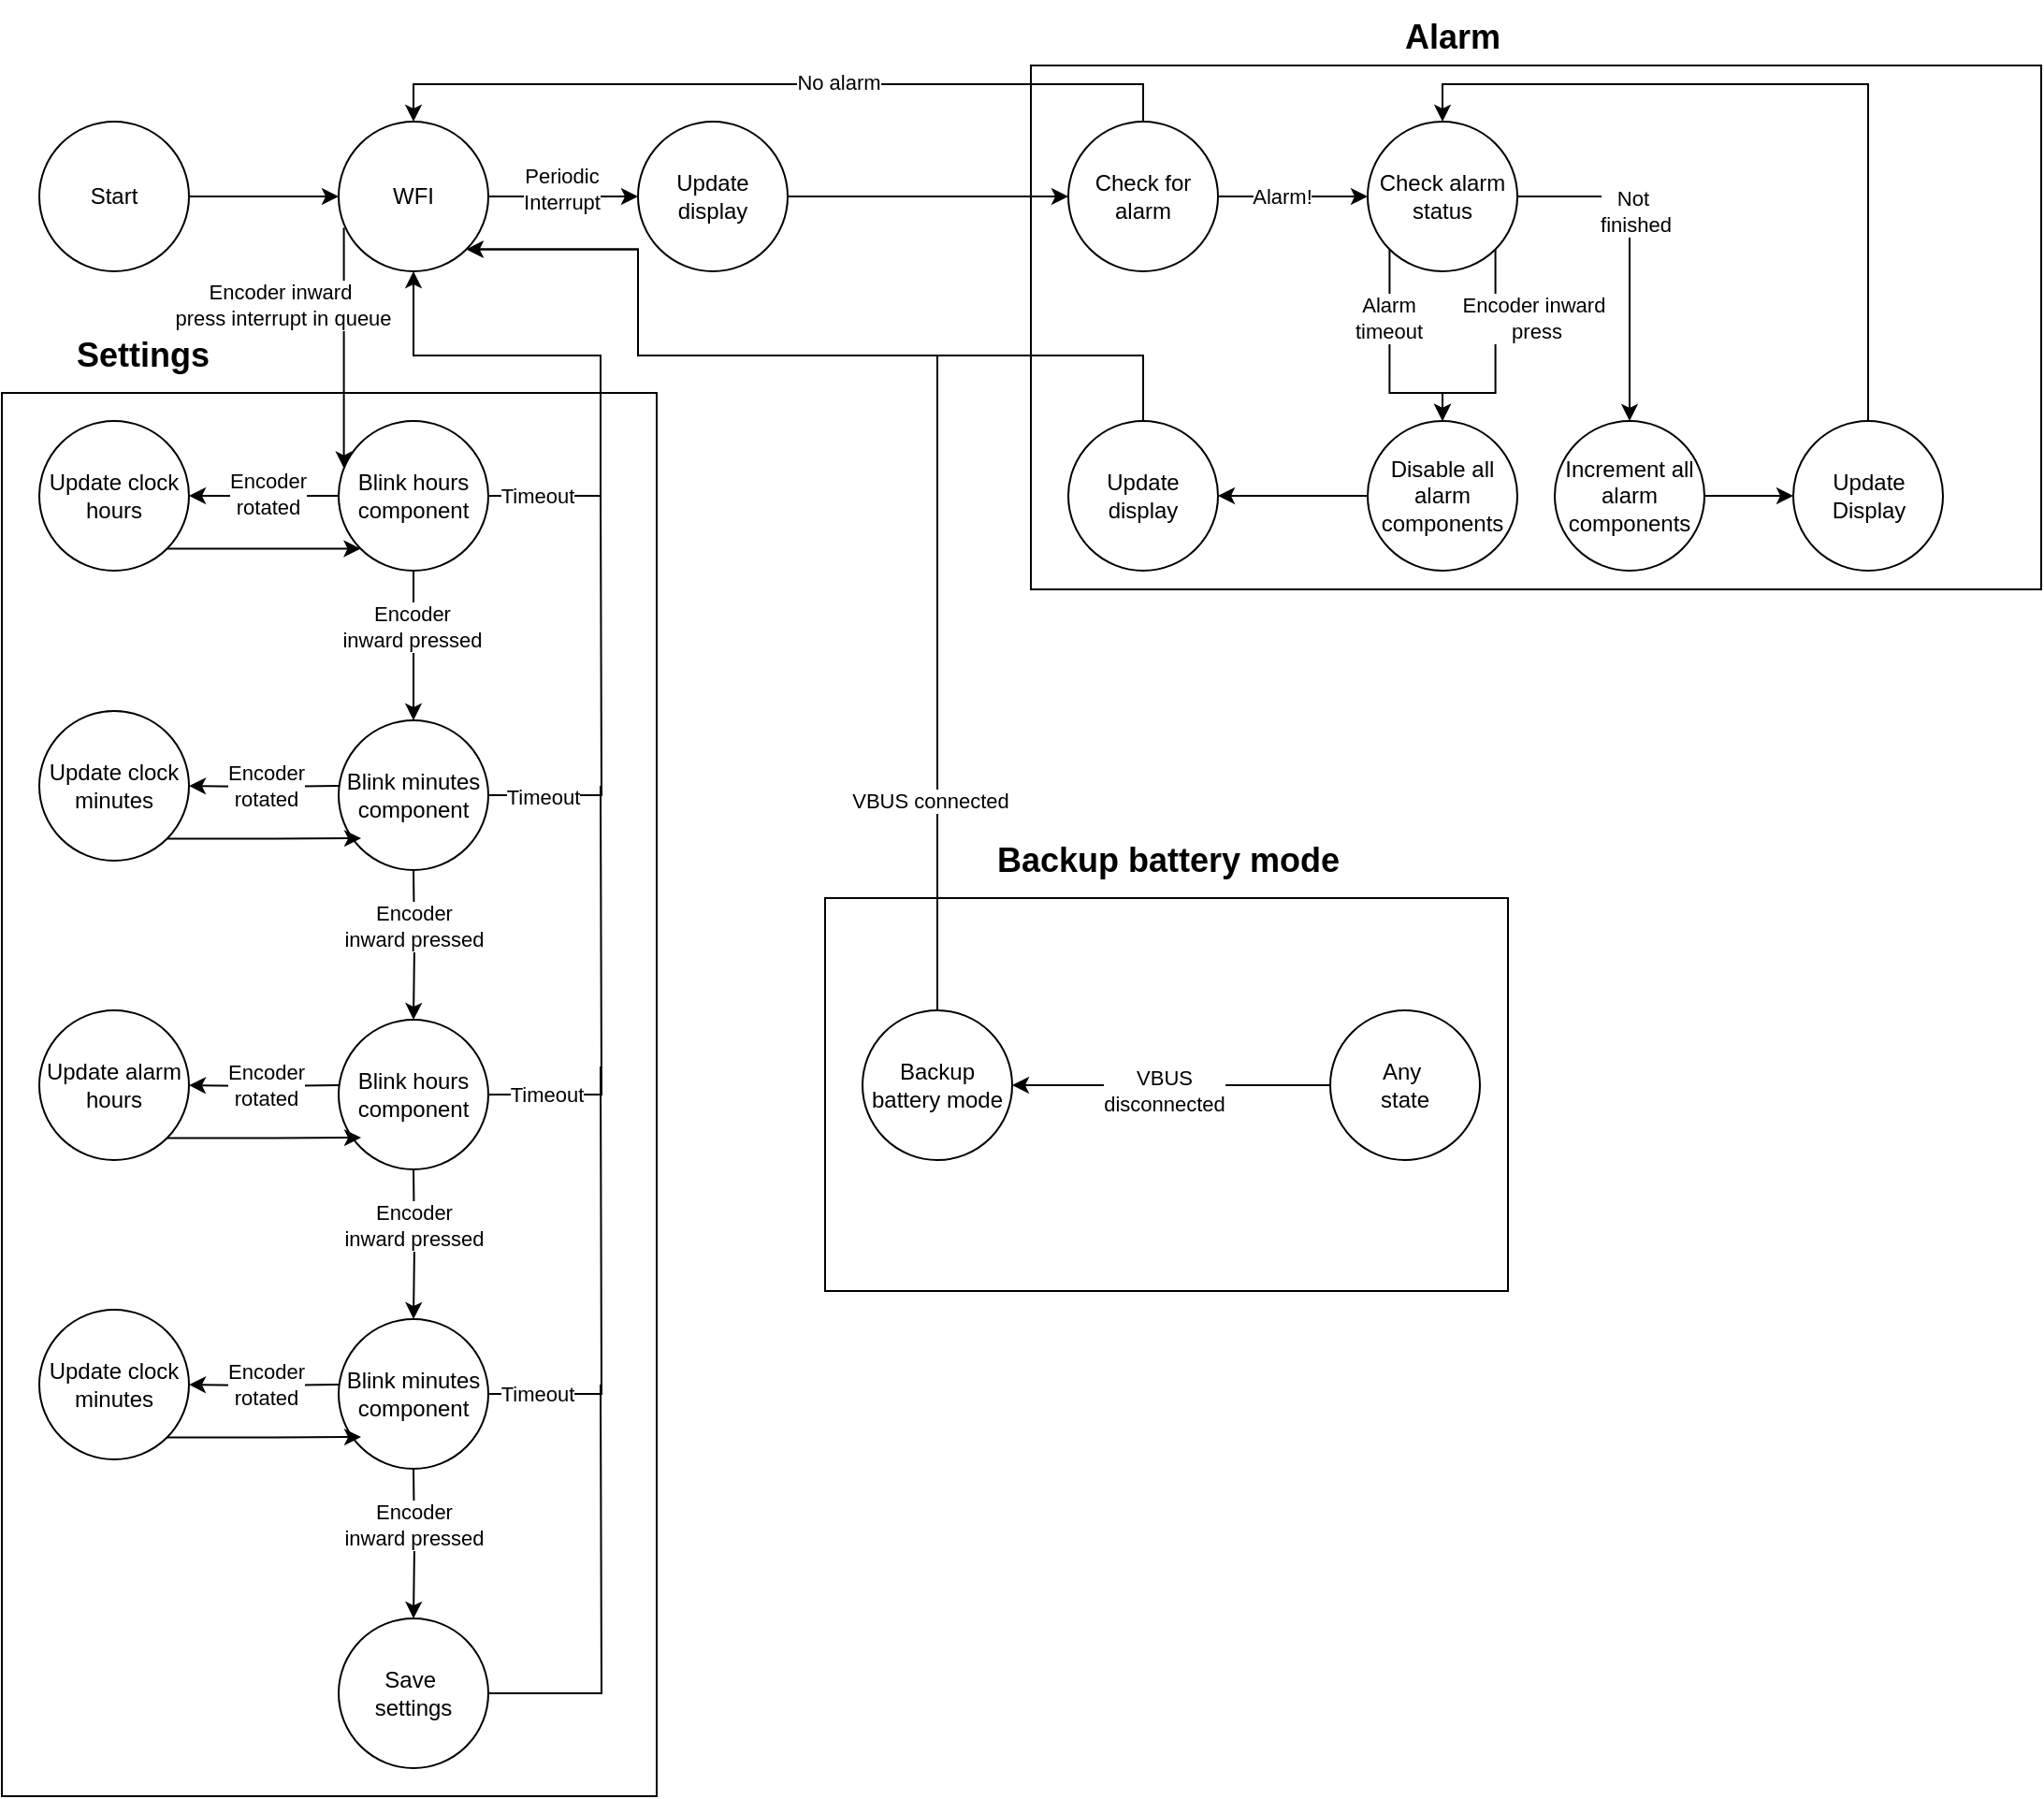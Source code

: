 <mxfile version="26.0.9">
  <diagram name="Page-1" id="yBey_Jp7JPVnCeSHmxGp">
    <mxGraphModel dx="1750" dy="1032" grid="1" gridSize="10" guides="1" tooltips="1" connect="1" arrows="1" fold="1" page="1" pageScale="1" pageWidth="850" pageHeight="1100" math="0" shadow="0">
      <root>
        <mxCell id="0" />
        <mxCell id="1" parent="0" />
        <mxCell id="_CYLrO0l909DppjqsBsy-43" value="" style="rounded=0;whiteSpace=wrap;html=1;fillColor=none;" vertex="1" parent="1">
          <mxGeometry x="590" y="45" width="540" height="280" as="geometry" />
        </mxCell>
        <mxCell id="_CYLrO0l909DppjqsBsy-84" value="" style="rounded=0;whiteSpace=wrap;html=1;fillColor=none;" vertex="1" parent="1">
          <mxGeometry x="40" y="220" width="350" height="750" as="geometry" />
        </mxCell>
        <mxCell id="_CYLrO0l909DppjqsBsy-3" value="" style="edgeStyle=orthogonalEdgeStyle;rounded=0;orthogonalLoop=1;jettySize=auto;html=1;" edge="1" parent="1" source="_CYLrO0l909DppjqsBsy-1" target="_CYLrO0l909DppjqsBsy-2">
          <mxGeometry relative="1" as="geometry" />
        </mxCell>
        <mxCell id="_CYLrO0l909DppjqsBsy-1" value="Start" style="ellipse;whiteSpace=wrap;html=1;aspect=fixed;" vertex="1" parent="1">
          <mxGeometry x="60" y="75" width="80" height="80" as="geometry" />
        </mxCell>
        <mxCell id="_CYLrO0l909DppjqsBsy-41" value="" style="edgeStyle=orthogonalEdgeStyle;rounded=0;orthogonalLoop=1;jettySize=auto;html=1;exitX=0.035;exitY=0.708;exitDx=0;exitDy=0;exitPerimeter=0;" edge="1" parent="1" source="_CYLrO0l909DppjqsBsy-2" target="_CYLrO0l909DppjqsBsy-40">
          <mxGeometry relative="1" as="geometry">
            <Array as="points">
              <mxPoint x="223" y="220" />
              <mxPoint x="223" y="220" />
            </Array>
          </mxGeometry>
        </mxCell>
        <mxCell id="_CYLrO0l909DppjqsBsy-42" value="Encoder inward&amp;nbsp;&lt;div&gt;press&lt;span style=&quot;background-color: light-dark(#ffffff, var(--ge-dark-color, #121212)); color: light-dark(rgb(0, 0, 0), rgb(255, 255, 255));&quot;&gt;&amp;nbsp;interrupt in queue&lt;/span&gt;&lt;/div&gt;" style="edgeLabel;html=1;align=center;verticalAlign=middle;resizable=0;points=[];" vertex="1" connectable="0" parent="_CYLrO0l909DppjqsBsy-41">
          <mxGeometry x="-0.365" y="-4" relative="1" as="geometry">
            <mxPoint x="-29" as="offset" />
          </mxGeometry>
        </mxCell>
        <mxCell id="_CYLrO0l909DppjqsBsy-133" value="" style="edgeStyle=orthogonalEdgeStyle;rounded=0;orthogonalLoop=1;jettySize=auto;html=1;" edge="1" parent="1" source="_CYLrO0l909DppjqsBsy-2" target="_CYLrO0l909DppjqsBsy-132">
          <mxGeometry relative="1" as="geometry" />
        </mxCell>
        <mxCell id="_CYLrO0l909DppjqsBsy-134" value="Periodic&lt;br&gt;Interrupt" style="edgeLabel;html=1;align=center;verticalAlign=middle;resizable=0;points=[];" vertex="1" connectable="0" parent="_CYLrO0l909DppjqsBsy-133">
          <mxGeometry x="-0.03" y="4" relative="1" as="geometry">
            <mxPoint as="offset" />
          </mxGeometry>
        </mxCell>
        <mxCell id="_CYLrO0l909DppjqsBsy-2" value="WFI" style="ellipse;whiteSpace=wrap;html=1;aspect=fixed;" vertex="1" parent="1">
          <mxGeometry x="220" y="75" width="80" height="80" as="geometry" />
        </mxCell>
        <mxCell id="_CYLrO0l909DppjqsBsy-8" value="" style="edgeStyle=orthogonalEdgeStyle;rounded=0;orthogonalLoop=1;jettySize=auto;html=1;" edge="1" parent="1" source="_CYLrO0l909DppjqsBsy-4">
          <mxGeometry relative="1" as="geometry">
            <mxPoint x="770" y="115" as="targetPoint" />
          </mxGeometry>
        </mxCell>
        <mxCell id="_CYLrO0l909DppjqsBsy-15" value="Alarm!" style="edgeLabel;html=1;align=center;verticalAlign=middle;resizable=0;points=[];" vertex="1" connectable="0" parent="_CYLrO0l909DppjqsBsy-8">
          <mxGeometry x="-0.15" relative="1" as="geometry">
            <mxPoint as="offset" />
          </mxGeometry>
        </mxCell>
        <mxCell id="_CYLrO0l909DppjqsBsy-136" style="edgeStyle=orthogonalEdgeStyle;rounded=0;orthogonalLoop=1;jettySize=auto;html=1;entryX=0.5;entryY=0;entryDx=0;entryDy=0;" edge="1" parent="1" source="_CYLrO0l909DppjqsBsy-4" target="_CYLrO0l909DppjqsBsy-2">
          <mxGeometry relative="1" as="geometry">
            <Array as="points">
              <mxPoint x="650" y="55" />
              <mxPoint x="260" y="55" />
            </Array>
          </mxGeometry>
        </mxCell>
        <mxCell id="_CYLrO0l909DppjqsBsy-137" value="No alarm" style="edgeLabel;html=1;align=center;verticalAlign=middle;resizable=0;points=[];" vertex="1" connectable="0" parent="_CYLrO0l909DppjqsBsy-136">
          <mxGeometry x="-0.147" y="-1" relative="1" as="geometry">
            <mxPoint as="offset" />
          </mxGeometry>
        </mxCell>
        <mxCell id="_CYLrO0l909DppjqsBsy-4" value="Check for alarm" style="ellipse;whiteSpace=wrap;html=1;aspect=fixed;" vertex="1" parent="1">
          <mxGeometry x="610" y="75" width="80" height="80" as="geometry" />
        </mxCell>
        <mxCell id="_CYLrO0l909DppjqsBsy-29" value="" style="edgeStyle=orthogonalEdgeStyle;rounded=0;orthogonalLoop=1;jettySize=auto;html=1;" edge="1" parent="1" source="_CYLrO0l909DppjqsBsy-26" target="_CYLrO0l909DppjqsBsy-28">
          <mxGeometry relative="1" as="geometry" />
        </mxCell>
        <mxCell id="_CYLrO0l909DppjqsBsy-30" value="Not&amp;nbsp;&lt;div&gt;finished&lt;/div&gt;" style="edgeLabel;html=1;align=center;verticalAlign=middle;resizable=0;points=[];" vertex="1" connectable="0" parent="_CYLrO0l909DppjqsBsy-29">
          <mxGeometry x="-0.245" y="3" relative="1" as="geometry">
            <mxPoint as="offset" />
          </mxGeometry>
        </mxCell>
        <mxCell id="_CYLrO0l909DppjqsBsy-34" value="" style="edgeStyle=orthogonalEdgeStyle;rounded=0;orthogonalLoop=1;jettySize=auto;html=1;exitX=0;exitY=1;exitDx=0;exitDy=0;entryX=0.5;entryY=0;entryDx=0;entryDy=0;" edge="1" parent="1" source="_CYLrO0l909DppjqsBsy-26" target="_CYLrO0l909DppjqsBsy-33">
          <mxGeometry relative="1" as="geometry">
            <Array as="points">
              <mxPoint x="782" y="220" />
              <mxPoint x="810" y="220" />
            </Array>
          </mxGeometry>
        </mxCell>
        <mxCell id="_CYLrO0l909DppjqsBsy-91" value="Alarm&lt;br&gt;timeout" style="edgeLabel;html=1;align=center;verticalAlign=middle;resizable=0;points=[];" vertex="1" connectable="0" parent="_CYLrO0l909DppjqsBsy-34">
          <mxGeometry x="-0.402" y="-1" relative="1" as="geometry">
            <mxPoint as="offset" />
          </mxGeometry>
        </mxCell>
        <mxCell id="_CYLrO0l909DppjqsBsy-89" style="edgeStyle=orthogonalEdgeStyle;rounded=0;orthogonalLoop=1;jettySize=auto;html=1;exitX=1;exitY=1;exitDx=0;exitDy=0;entryX=0.5;entryY=0;entryDx=0;entryDy=0;" edge="1" parent="1" source="_CYLrO0l909DppjqsBsy-26" target="_CYLrO0l909DppjqsBsy-33">
          <mxGeometry relative="1" as="geometry">
            <Array as="points">
              <mxPoint x="838" y="220" />
              <mxPoint x="810" y="220" />
            </Array>
          </mxGeometry>
        </mxCell>
        <mxCell id="_CYLrO0l909DppjqsBsy-26" value="Check alarm status" style="ellipse;whiteSpace=wrap;html=1;aspect=fixed;" vertex="1" parent="1">
          <mxGeometry x="770" y="75" width="80" height="80" as="geometry" />
        </mxCell>
        <mxCell id="_CYLrO0l909DppjqsBsy-141" style="edgeStyle=orthogonalEdgeStyle;rounded=0;orthogonalLoop=1;jettySize=auto;html=1;entryX=0;entryY=0.5;entryDx=0;entryDy=0;" edge="1" parent="1" source="_CYLrO0l909DppjqsBsy-28" target="_CYLrO0l909DppjqsBsy-140">
          <mxGeometry relative="1" as="geometry" />
        </mxCell>
        <mxCell id="_CYLrO0l909DppjqsBsy-28" value="Increment all alarm components" style="ellipse;whiteSpace=wrap;html=1;aspect=fixed;" vertex="1" parent="1">
          <mxGeometry x="870" y="235" width="80" height="80" as="geometry" />
        </mxCell>
        <mxCell id="_CYLrO0l909DppjqsBsy-144" value="" style="edgeStyle=orthogonalEdgeStyle;rounded=0;orthogonalLoop=1;jettySize=auto;html=1;" edge="1" parent="1" source="_CYLrO0l909DppjqsBsy-33" target="_CYLrO0l909DppjqsBsy-143">
          <mxGeometry relative="1" as="geometry" />
        </mxCell>
        <mxCell id="_CYLrO0l909DppjqsBsy-33" value="Disable all alarm components" style="ellipse;whiteSpace=wrap;html=1;aspect=fixed;" vertex="1" parent="1">
          <mxGeometry x="770" y="235" width="80" height="80" as="geometry" />
        </mxCell>
        <mxCell id="_CYLrO0l909DppjqsBsy-52" value="" style="edgeStyle=orthogonalEdgeStyle;rounded=0;orthogonalLoop=1;jettySize=auto;html=1;" edge="1" parent="1" source="_CYLrO0l909DppjqsBsy-40" target="_CYLrO0l909DppjqsBsy-51">
          <mxGeometry relative="1" as="geometry" />
        </mxCell>
        <mxCell id="_CYLrO0l909DppjqsBsy-53" value="Encoder &lt;br&gt;rotated" style="edgeLabel;html=1;align=center;verticalAlign=middle;resizable=0;points=[];" vertex="1" connectable="0" parent="_CYLrO0l909DppjqsBsy-52">
          <mxGeometry x="-0.035" y="-1" relative="1" as="geometry">
            <mxPoint as="offset" />
          </mxGeometry>
        </mxCell>
        <mxCell id="_CYLrO0l909DppjqsBsy-55" value="" style="edgeStyle=orthogonalEdgeStyle;rounded=0;orthogonalLoop=1;jettySize=auto;html=1;" edge="1" parent="1" source="_CYLrO0l909DppjqsBsy-40" target="_CYLrO0l909DppjqsBsy-54">
          <mxGeometry relative="1" as="geometry" />
        </mxCell>
        <mxCell id="_CYLrO0l909DppjqsBsy-57" value="Encoder&lt;br&gt;inward pressed" style="edgeLabel;html=1;align=center;verticalAlign=middle;resizable=0;points=[];" vertex="1" connectable="0" parent="_CYLrO0l909DppjqsBsy-55">
          <mxGeometry x="-0.265" y="-1" relative="1" as="geometry">
            <mxPoint as="offset" />
          </mxGeometry>
        </mxCell>
        <mxCell id="_CYLrO0l909DppjqsBsy-102" style="edgeStyle=orthogonalEdgeStyle;rounded=0;orthogonalLoop=1;jettySize=auto;html=1;entryX=0.5;entryY=1;entryDx=0;entryDy=0;" edge="1" parent="1" source="_CYLrO0l909DppjqsBsy-40" target="_CYLrO0l909DppjqsBsy-2">
          <mxGeometry relative="1" as="geometry">
            <mxPoint x="360" y="170" as="targetPoint" />
            <Array as="points">
              <mxPoint x="360" y="275" />
              <mxPoint x="360" y="200" />
              <mxPoint x="260" y="200" />
            </Array>
          </mxGeometry>
        </mxCell>
        <mxCell id="_CYLrO0l909DppjqsBsy-123" value="Timeout" style="edgeLabel;html=1;align=center;verticalAlign=middle;resizable=0;points=[];" vertex="1" connectable="0" parent="_CYLrO0l909DppjqsBsy-102">
          <mxGeometry x="-0.816" relative="1" as="geometry">
            <mxPoint as="offset" />
          </mxGeometry>
        </mxCell>
        <mxCell id="_CYLrO0l909DppjqsBsy-40" value="Blink hours component" style="ellipse;whiteSpace=wrap;html=1;aspect=fixed;" vertex="1" parent="1">
          <mxGeometry x="220" y="235" width="80" height="80" as="geometry" />
        </mxCell>
        <mxCell id="_CYLrO0l909DppjqsBsy-47" value="Alarm" style="text;html=1;align=center;verticalAlign=middle;resizable=0;points=[];autosize=1;strokeColor=none;fillColor=none;fontStyle=1;fontSize=18;" vertex="1" parent="1">
          <mxGeometry x="780" y="10" width="70" height="40" as="geometry" />
        </mxCell>
        <mxCell id="_CYLrO0l909DppjqsBsy-59" style="edgeStyle=orthogonalEdgeStyle;rounded=0;orthogonalLoop=1;jettySize=auto;html=1;exitX=1;exitY=1;exitDx=0;exitDy=0;entryX=0;entryY=1;entryDx=0;entryDy=0;" edge="1" parent="1" source="_CYLrO0l909DppjqsBsy-51" target="_CYLrO0l909DppjqsBsy-40">
          <mxGeometry relative="1" as="geometry" />
        </mxCell>
        <mxCell id="_CYLrO0l909DppjqsBsy-51" value="Update clock hours" style="ellipse;whiteSpace=wrap;html=1;aspect=fixed;" vertex="1" parent="1">
          <mxGeometry x="60" y="235" width="80" height="80" as="geometry" />
        </mxCell>
        <mxCell id="_CYLrO0l909DppjqsBsy-106" style="edgeStyle=orthogonalEdgeStyle;rounded=0;orthogonalLoop=1;jettySize=auto;html=1;endArrow=none;startFill=0;exitX=1;exitY=0.5;exitDx=0;exitDy=0;" edge="1" parent="1" source="_CYLrO0l909DppjqsBsy-54">
          <mxGeometry relative="1" as="geometry">
            <mxPoint x="360" y="270" as="targetPoint" />
            <mxPoint x="340" y="435.0" as="sourcePoint" />
          </mxGeometry>
        </mxCell>
        <mxCell id="_CYLrO0l909DppjqsBsy-124" value="Timeout" style="edgeLabel;html=1;align=center;verticalAlign=middle;resizable=0;points=[];" vertex="1" connectable="0" parent="_CYLrO0l909DppjqsBsy-106">
          <mxGeometry x="-0.743" y="-1" relative="1" as="geometry">
            <mxPoint as="offset" />
          </mxGeometry>
        </mxCell>
        <mxCell id="_CYLrO0l909DppjqsBsy-54" value="Blink minutes component" style="ellipse;whiteSpace=wrap;html=1;aspect=fixed;" vertex="1" parent="1">
          <mxGeometry x="220" y="395" width="80" height="80" as="geometry" />
        </mxCell>
        <mxCell id="_CYLrO0l909DppjqsBsy-60" value="" style="edgeStyle=orthogonalEdgeStyle;rounded=0;orthogonalLoop=1;jettySize=auto;html=1;" edge="1" parent="1" target="_CYLrO0l909DppjqsBsy-63">
          <mxGeometry relative="1" as="geometry">
            <mxPoint x="220" y="430" as="sourcePoint" />
          </mxGeometry>
        </mxCell>
        <mxCell id="_CYLrO0l909DppjqsBsy-61" value="Encoder &lt;br&gt;rotated" style="edgeLabel;html=1;align=center;verticalAlign=middle;resizable=0;points=[];" vertex="1" connectable="0" parent="_CYLrO0l909DppjqsBsy-60">
          <mxGeometry x="-0.035" y="-1" relative="1" as="geometry">
            <mxPoint as="offset" />
          </mxGeometry>
        </mxCell>
        <mxCell id="_CYLrO0l909DppjqsBsy-62" style="edgeStyle=orthogonalEdgeStyle;rounded=0;orthogonalLoop=1;jettySize=auto;html=1;exitX=1;exitY=1;exitDx=0;exitDy=0;entryX=0;entryY=1;entryDx=0;entryDy=0;" edge="1" parent="1" source="_CYLrO0l909DppjqsBsy-63">
          <mxGeometry relative="1" as="geometry">
            <mxPoint x="232" y="458" as="targetPoint" />
          </mxGeometry>
        </mxCell>
        <mxCell id="_CYLrO0l909DppjqsBsy-63" value="Update clock minutes" style="ellipse;whiteSpace=wrap;html=1;aspect=fixed;" vertex="1" parent="1">
          <mxGeometry x="60" y="390" width="80" height="80" as="geometry" />
        </mxCell>
        <mxCell id="_CYLrO0l909DppjqsBsy-70" value="" style="edgeStyle=orthogonalEdgeStyle;rounded=0;orthogonalLoop=1;jettySize=auto;html=1;" edge="1" parent="1" target="_CYLrO0l909DppjqsBsy-72">
          <mxGeometry relative="1" as="geometry">
            <mxPoint x="260" y="475" as="sourcePoint" />
          </mxGeometry>
        </mxCell>
        <mxCell id="_CYLrO0l909DppjqsBsy-71" value="Encoder&lt;br&gt;inward pressed" style="edgeLabel;html=1;align=center;verticalAlign=middle;resizable=0;points=[];" vertex="1" connectable="0" parent="_CYLrO0l909DppjqsBsy-70">
          <mxGeometry x="-0.265" y="-1" relative="1" as="geometry">
            <mxPoint as="offset" />
          </mxGeometry>
        </mxCell>
        <mxCell id="_CYLrO0l909DppjqsBsy-107" style="edgeStyle=orthogonalEdgeStyle;rounded=0;orthogonalLoop=1;jettySize=auto;html=1;endArrow=none;startFill=0;exitX=1;exitY=0.5;exitDx=0;exitDy=0;" edge="1" parent="1" source="_CYLrO0l909DppjqsBsy-72">
          <mxGeometry relative="1" as="geometry">
            <mxPoint x="360" y="430" as="targetPoint" />
            <mxPoint x="340" y="595.0" as="sourcePoint" />
          </mxGeometry>
        </mxCell>
        <mxCell id="_CYLrO0l909DppjqsBsy-125" value="Timeout" style="edgeLabel;html=1;align=center;verticalAlign=middle;resizable=0;points=[];" vertex="1" connectable="0" parent="_CYLrO0l909DppjqsBsy-107">
          <mxGeometry x="-0.801" y="-1" relative="1" as="geometry">
            <mxPoint x="8" y="-1" as="offset" />
          </mxGeometry>
        </mxCell>
        <mxCell id="_CYLrO0l909DppjqsBsy-72" value="Blink hours component" style="ellipse;whiteSpace=wrap;html=1;aspect=fixed;" vertex="1" parent="1">
          <mxGeometry x="220" y="555" width="80" height="80" as="geometry" />
        </mxCell>
        <mxCell id="_CYLrO0l909DppjqsBsy-73" value="" style="edgeStyle=orthogonalEdgeStyle;rounded=0;orthogonalLoop=1;jettySize=auto;html=1;" edge="1" parent="1" target="_CYLrO0l909DppjqsBsy-76">
          <mxGeometry relative="1" as="geometry">
            <mxPoint x="220" y="590" as="sourcePoint" />
          </mxGeometry>
        </mxCell>
        <mxCell id="_CYLrO0l909DppjqsBsy-74" value="Encoder &lt;br&gt;rotated" style="edgeLabel;html=1;align=center;verticalAlign=middle;resizable=0;points=[];" vertex="1" connectable="0" parent="_CYLrO0l909DppjqsBsy-73">
          <mxGeometry x="-0.035" y="-1" relative="1" as="geometry">
            <mxPoint as="offset" />
          </mxGeometry>
        </mxCell>
        <mxCell id="_CYLrO0l909DppjqsBsy-75" style="edgeStyle=orthogonalEdgeStyle;rounded=0;orthogonalLoop=1;jettySize=auto;html=1;exitX=1;exitY=1;exitDx=0;exitDy=0;entryX=0;entryY=1;entryDx=0;entryDy=0;" edge="1" parent="1" source="_CYLrO0l909DppjqsBsy-76">
          <mxGeometry relative="1" as="geometry">
            <mxPoint x="232" y="618" as="targetPoint" />
          </mxGeometry>
        </mxCell>
        <mxCell id="_CYLrO0l909DppjqsBsy-76" value="Update alarm hours" style="ellipse;whiteSpace=wrap;html=1;aspect=fixed;" vertex="1" parent="1">
          <mxGeometry x="60" y="550" width="80" height="80" as="geometry" />
        </mxCell>
        <mxCell id="_CYLrO0l909DppjqsBsy-77" value="" style="edgeStyle=orthogonalEdgeStyle;rounded=0;orthogonalLoop=1;jettySize=auto;html=1;" edge="1" parent="1" target="_CYLrO0l909DppjqsBsy-79">
          <mxGeometry relative="1" as="geometry">
            <mxPoint x="260" y="635" as="sourcePoint" />
          </mxGeometry>
        </mxCell>
        <mxCell id="_CYLrO0l909DppjqsBsy-78" value="Encoder&lt;br&gt;inward pressed" style="edgeLabel;html=1;align=center;verticalAlign=middle;resizable=0;points=[];" vertex="1" connectable="0" parent="_CYLrO0l909DppjqsBsy-77">
          <mxGeometry x="-0.265" y="-1" relative="1" as="geometry">
            <mxPoint as="offset" />
          </mxGeometry>
        </mxCell>
        <mxCell id="_CYLrO0l909DppjqsBsy-108" style="edgeStyle=orthogonalEdgeStyle;rounded=0;orthogonalLoop=1;jettySize=auto;html=1;endArrow=none;startFill=0;exitX=1;exitY=0.5;exitDx=0;exitDy=0;" edge="1" parent="1" source="_CYLrO0l909DppjqsBsy-79">
          <mxGeometry relative="1" as="geometry">
            <mxPoint x="360" y="580" as="targetPoint" />
            <mxPoint x="340" y="755.0" as="sourcePoint" />
          </mxGeometry>
        </mxCell>
        <mxCell id="_CYLrO0l909DppjqsBsy-126" value="Timeout" style="edgeLabel;html=1;align=center;verticalAlign=middle;resizable=0;points=[];" vertex="1" connectable="0" parent="_CYLrO0l909DppjqsBsy-108">
          <mxGeometry x="-0.78" relative="1" as="geometry">
            <mxPoint as="offset" />
          </mxGeometry>
        </mxCell>
        <mxCell id="_CYLrO0l909DppjqsBsy-79" value="Blink minutes component" style="ellipse;whiteSpace=wrap;html=1;aspect=fixed;" vertex="1" parent="1">
          <mxGeometry x="220" y="715" width="80" height="80" as="geometry" />
        </mxCell>
        <mxCell id="_CYLrO0l909DppjqsBsy-80" value="" style="edgeStyle=orthogonalEdgeStyle;rounded=0;orthogonalLoop=1;jettySize=auto;html=1;" edge="1" parent="1" target="_CYLrO0l909DppjqsBsy-83">
          <mxGeometry relative="1" as="geometry">
            <mxPoint x="220" y="750" as="sourcePoint" />
          </mxGeometry>
        </mxCell>
        <mxCell id="_CYLrO0l909DppjqsBsy-81" value="Encoder &lt;br&gt;rotated" style="edgeLabel;html=1;align=center;verticalAlign=middle;resizable=0;points=[];" vertex="1" connectable="0" parent="_CYLrO0l909DppjqsBsy-80">
          <mxGeometry x="-0.035" y="-1" relative="1" as="geometry">
            <mxPoint as="offset" />
          </mxGeometry>
        </mxCell>
        <mxCell id="_CYLrO0l909DppjqsBsy-82" style="edgeStyle=orthogonalEdgeStyle;rounded=0;orthogonalLoop=1;jettySize=auto;html=1;exitX=1;exitY=1;exitDx=0;exitDy=0;entryX=0;entryY=1;entryDx=0;entryDy=0;" edge="1" parent="1" source="_CYLrO0l909DppjqsBsy-83">
          <mxGeometry relative="1" as="geometry">
            <mxPoint x="232" y="778" as="targetPoint" />
          </mxGeometry>
        </mxCell>
        <mxCell id="_CYLrO0l909DppjqsBsy-83" value="Update clock minutes" style="ellipse;whiteSpace=wrap;html=1;aspect=fixed;" vertex="1" parent="1">
          <mxGeometry x="60" y="710" width="80" height="80" as="geometry" />
        </mxCell>
        <mxCell id="_CYLrO0l909DppjqsBsy-85" value="Settings" style="text;html=1;align=center;verticalAlign=middle;resizable=0;points=[];autosize=1;strokeColor=none;fillColor=none;fontStyle=1;fontSize=18;" vertex="1" parent="1">
          <mxGeometry x="70" y="180" width="90" height="40" as="geometry" />
        </mxCell>
        <mxCell id="_CYLrO0l909DppjqsBsy-90" value="Encoder inward&amp;nbsp;&lt;div&gt;press&lt;/div&gt;" style="edgeLabel;html=1;align=center;verticalAlign=middle;resizable=0;points=[];" vertex="1" connectable="0" parent="1">
          <mxGeometry x="860" y="180.002" as="geometry" />
        </mxCell>
        <mxCell id="_CYLrO0l909DppjqsBsy-92" value="" style="rounded=0;whiteSpace=wrap;html=1;fillColor=none;" vertex="1" parent="1">
          <mxGeometry x="480" y="490" width="365" height="210" as="geometry" />
        </mxCell>
        <mxCell id="_CYLrO0l909DppjqsBsy-96" value="" style="edgeStyle=orthogonalEdgeStyle;rounded=0;orthogonalLoop=1;jettySize=auto;html=1;" edge="1" parent="1" source="_CYLrO0l909DppjqsBsy-93" target="_CYLrO0l909DppjqsBsy-95">
          <mxGeometry relative="1" as="geometry" />
        </mxCell>
        <mxCell id="_CYLrO0l909DppjqsBsy-97" value="VBUS&lt;br&gt;disconnected" style="edgeLabel;html=1;align=center;verticalAlign=middle;resizable=0;points=[];" vertex="1" connectable="0" parent="_CYLrO0l909DppjqsBsy-96">
          <mxGeometry x="0.051" y="3" relative="1" as="geometry">
            <mxPoint as="offset" />
          </mxGeometry>
        </mxCell>
        <mxCell id="_CYLrO0l909DppjqsBsy-93" value="Any&amp;nbsp;&lt;div&gt;state&lt;/div&gt;" style="ellipse;whiteSpace=wrap;html=1;aspect=fixed;" vertex="1" parent="1">
          <mxGeometry x="750" y="550" width="80" height="80" as="geometry" />
        </mxCell>
        <mxCell id="_CYLrO0l909DppjqsBsy-147" style="edgeStyle=orthogonalEdgeStyle;rounded=0;orthogonalLoop=1;jettySize=auto;html=1;entryX=1;entryY=1;entryDx=0;entryDy=0;" edge="1" parent="1" source="_CYLrO0l909DppjqsBsy-95" target="_CYLrO0l909DppjqsBsy-2">
          <mxGeometry relative="1" as="geometry">
            <Array as="points">
              <mxPoint x="540" y="200" />
              <mxPoint x="380" y="200" />
              <mxPoint x="380" y="143" />
            </Array>
          </mxGeometry>
        </mxCell>
        <mxCell id="_CYLrO0l909DppjqsBsy-148" value="VBUS connected" style="edgeLabel;html=1;align=center;verticalAlign=middle;resizable=0;points=[];" vertex="1" connectable="0" parent="_CYLrO0l909DppjqsBsy-147">
          <mxGeometry x="-0.658" y="4" relative="1" as="geometry">
            <mxPoint as="offset" />
          </mxGeometry>
        </mxCell>
        <mxCell id="_CYLrO0l909DppjqsBsy-95" value="Backup battery mode" style="ellipse;whiteSpace=wrap;html=1;aspect=fixed;" vertex="1" parent="1">
          <mxGeometry x="500" y="550" width="80" height="80" as="geometry" />
        </mxCell>
        <mxCell id="_CYLrO0l909DppjqsBsy-119" value="" style="edgeStyle=orthogonalEdgeStyle;rounded=0;orthogonalLoop=1;jettySize=auto;html=1;" edge="1" parent="1" target="_CYLrO0l909DppjqsBsy-121">
          <mxGeometry relative="1" as="geometry">
            <mxPoint x="260" y="795" as="sourcePoint" />
          </mxGeometry>
        </mxCell>
        <mxCell id="_CYLrO0l909DppjqsBsy-120" value="Encoder&lt;br&gt;inward pressed" style="edgeLabel;html=1;align=center;verticalAlign=middle;resizable=0;points=[];" vertex="1" connectable="0" parent="_CYLrO0l909DppjqsBsy-119">
          <mxGeometry x="-0.265" y="-1" relative="1" as="geometry">
            <mxPoint as="offset" />
          </mxGeometry>
        </mxCell>
        <mxCell id="_CYLrO0l909DppjqsBsy-122" style="edgeStyle=orthogonalEdgeStyle;rounded=0;orthogonalLoop=1;jettySize=auto;html=1;endArrow=none;startFill=0;exitX=1;exitY=0.5;exitDx=0;exitDy=0;" edge="1" parent="1" source="_CYLrO0l909DppjqsBsy-121">
          <mxGeometry relative="1" as="geometry">
            <mxPoint x="360" y="750" as="targetPoint" />
            <mxPoint x="340" y="915.0" as="sourcePoint" />
          </mxGeometry>
        </mxCell>
        <mxCell id="_CYLrO0l909DppjqsBsy-121" value="Save&amp;nbsp;&lt;div&gt;settings&lt;/div&gt;" style="ellipse;whiteSpace=wrap;html=1;aspect=fixed;" vertex="1" parent="1">
          <mxGeometry x="220" y="875" width="80" height="80" as="geometry" />
        </mxCell>
        <mxCell id="_CYLrO0l909DppjqsBsy-135" style="edgeStyle=orthogonalEdgeStyle;rounded=0;orthogonalLoop=1;jettySize=auto;html=1;entryX=0;entryY=0.5;entryDx=0;entryDy=0;" edge="1" parent="1" source="_CYLrO0l909DppjqsBsy-132" target="_CYLrO0l909DppjqsBsy-4">
          <mxGeometry relative="1" as="geometry" />
        </mxCell>
        <mxCell id="_CYLrO0l909DppjqsBsy-132" value="Update&lt;div&gt;display&lt;/div&gt;" style="ellipse;whiteSpace=wrap;html=1;aspect=fixed;" vertex="1" parent="1">
          <mxGeometry x="380" y="75" width="80" height="80" as="geometry" />
        </mxCell>
        <mxCell id="_CYLrO0l909DppjqsBsy-142" style="edgeStyle=orthogonalEdgeStyle;rounded=0;orthogonalLoop=1;jettySize=auto;html=1;entryX=0.5;entryY=0;entryDx=0;entryDy=0;" edge="1" parent="1" source="_CYLrO0l909DppjqsBsy-140" target="_CYLrO0l909DppjqsBsy-26">
          <mxGeometry relative="1" as="geometry">
            <Array as="points">
              <mxPoint x="1038" y="55" />
              <mxPoint x="810" y="55" />
            </Array>
          </mxGeometry>
        </mxCell>
        <mxCell id="_CYLrO0l909DppjqsBsy-140" value="Update Display" style="ellipse;whiteSpace=wrap;html=1;aspect=fixed;" vertex="1" parent="1">
          <mxGeometry x="997.5" y="235" width="80" height="80" as="geometry" />
        </mxCell>
        <mxCell id="_CYLrO0l909DppjqsBsy-145" style="edgeStyle=orthogonalEdgeStyle;rounded=0;orthogonalLoop=1;jettySize=auto;html=1;entryX=1;entryY=1;entryDx=0;entryDy=0;" edge="1" parent="1" source="_CYLrO0l909DppjqsBsy-143" target="_CYLrO0l909DppjqsBsy-2">
          <mxGeometry relative="1" as="geometry">
            <Array as="points">
              <mxPoint x="650" y="200" />
              <mxPoint x="380" y="200" />
              <mxPoint x="380" y="143" />
            </Array>
          </mxGeometry>
        </mxCell>
        <mxCell id="_CYLrO0l909DppjqsBsy-143" value="Update display" style="ellipse;whiteSpace=wrap;html=1;aspect=fixed;" vertex="1" parent="1">
          <mxGeometry x="610" y="235" width="80" height="80" as="geometry" />
        </mxCell>
        <mxCell id="_CYLrO0l909DppjqsBsy-146" value="Backup battery mode" style="text;html=1;align=center;verticalAlign=middle;resizable=0;points=[];autosize=1;strokeColor=none;fillColor=none;fontStyle=1;fontSize=18;" vertex="1" parent="1">
          <mxGeometry x="567.5" y="450" width="190" height="40" as="geometry" />
        </mxCell>
      </root>
    </mxGraphModel>
  </diagram>
</mxfile>
